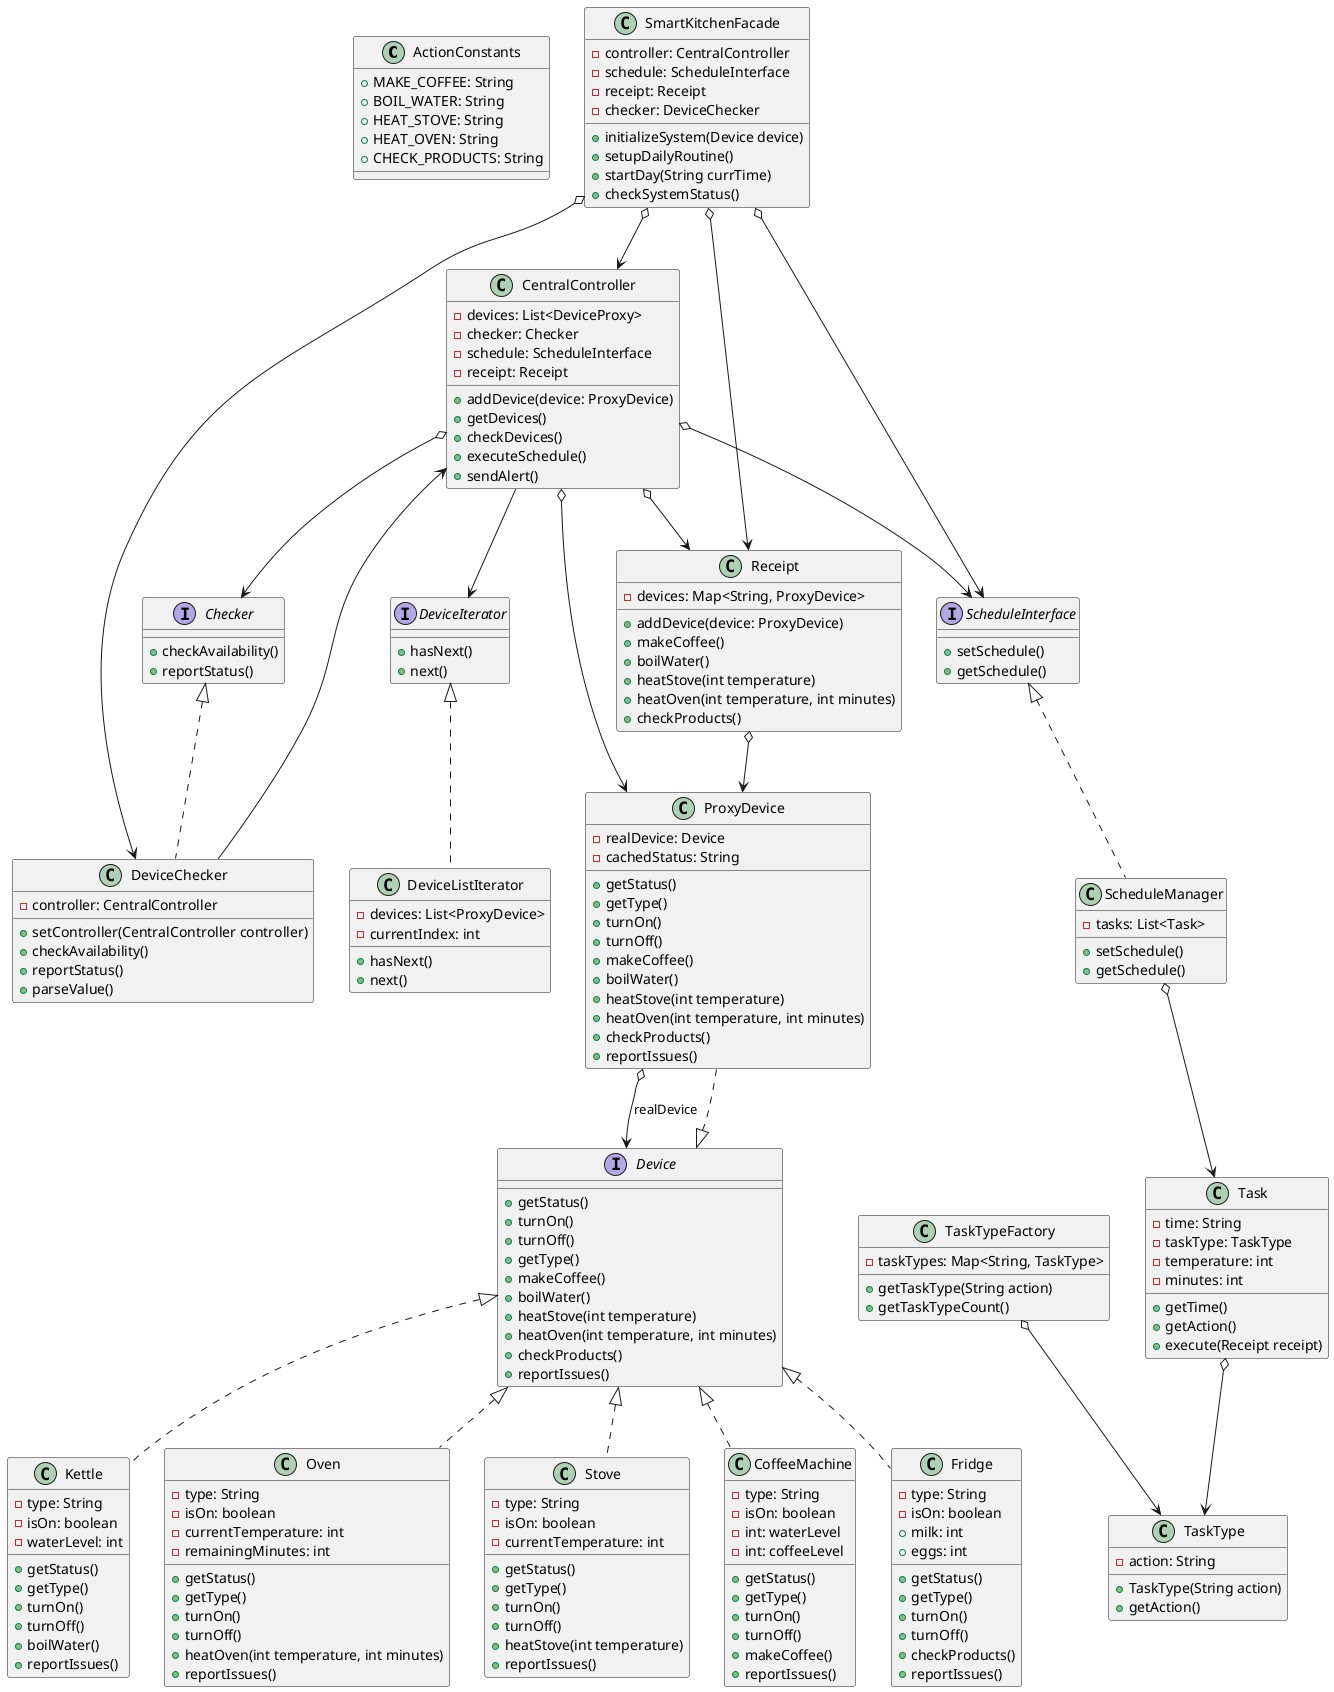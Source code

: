 @startuml

class ActionConstants{
    +MAKE_COFFEE: String
    +BOIL_WATER: String
    +HEAT_STOVE: String
    +HEAT_OVEN: String
    +CHECK_PRODUCTS: String
}

class CentralController {
    -devices: List<DeviceProxy>
    -checker: Checker
    -schedule: ScheduleInterface
    -receipt: Receipt
    +addDevice(device: ProxyDevice)
    +getDevices()
    +checkDevices()
    +executeSchedule()
    +sendAlert()
}

interface Checker {
    +checkAvailability()
    +reportStatus()
}

class CoffeeMachine {
    -type: String
    -isOn: boolean
    -int: waterLevel
    -int: coffeeLevel
    +getStatus()
    +getType()
    +turnOn()
    +turnOff()
    +makeCoffee()
    +reportIssues()
}

interface Device {
    +getStatus()
    +turnOn()
    +turnOff()
    +getType()
    +makeCoffee()
    +boilWater()
    +heatStove(int temperature)
    +heatOven(int temperature, int minutes)
    +checkProducts()
    +reportIssues()
}

class DeviceChecker {
    -controller: CentralController
    +setController(CentralController controller)
    +checkAvailability()
    +reportStatus()
    +parseValue()
}

interface DeviceIterator {
    +hasNext()
    +next()
}

class DeviceListIterator {
    -devices: List<ProxyDevice>
    -currentIndex: int
    +hasNext()
    +next()
}

class Fridge {
    -type: String
    -isOn: boolean
    +milk: int
    +eggs: int
    +getStatus()
    +getType()
    +turnOn()
    +turnOff()
    +checkProducts()
    +reportIssues()
}

class Kettle {
    -type: String
    -isOn: boolean
    -waterLevel: int
    +getStatus()
    +getType()
    +turnOn()
    +turnOff()
    +boilWater()
    +reportIssues()
}

class Oven {
    -type: String
    -isOn: boolean
    -currentTemperature: int
    -remainingMinutes: int
    +getStatus()
    +getType()
    +turnOn()
    +turnOff()
    +heatOven(int temperature, int minutes)
    +reportIssues()
}

class ProxyDevice {
    -realDevice: Device
    -cachedStatus: String
    +getStatus()
    +getType()
    +turnOn()
    +turnOff()
    +makeCoffee()
    +boilWater()
    +heatStove(int temperature)
    +heatOven(int temperature, int minutes)
    +checkProducts()
    +reportIssues()
}

class Receipt {
    -devices: Map<String, ProxyDevice>
    +addDevice(device: ProxyDevice)
    +makeCoffee()
    +boilWater()
    +heatStove(int temperature)
    +heatOven(int temperature, int minutes)
    +checkProducts()
}

interface ScheduleInterface {
    +setSchedule()
    +getSchedule()
}

class ScheduleManager {
    -tasks: List<Task>
    +setSchedule()
    +getSchedule()
}

class SmartKitchenFacade {
  -controller: CentralController
  -schedule: ScheduleInterface
  -receipt: Receipt
  -checker: DeviceChecker
  +initializeSystem(Device device)
  +setupDailyRoutine()
  +startDay(String currTime)
  +checkSystemStatus()
}

class Stove {
    -type: String
    -isOn: boolean
    -currentTemperature: int
    +getStatus()
    +getType()
    +turnOn()
    +turnOff()
    +heatStove(int temperature)
    +reportIssues()
}

class Task {
    -time: String
    -taskType: TaskType
    -temperature: int
    -minutes: int
    +getTime()
    +getAction()
    +execute(Receipt receipt)
}

class TaskType {
    -action: String
    +TaskType(String action)
    +getAction()
}

class TaskTypeFactory {
  -taskTypes: Map<String, TaskType>
  +getTaskType(String action)
  +getTaskTypeCount()
}

Device <|.. CoffeeMachine
Device <|.. Kettle
Device <|.. Stove
Device <|.. Oven
Device <|.. Fridge
Device <|.. ProxyDevice

ProxyDevice o--> Device : realDevice

ScheduleInterface <|.. ScheduleManager
Checker <|.. DeviceChecker
DeviceIterator <|.. DeviceListIterator

Task o--> TaskType
TaskTypeFactory o--> TaskType

CentralController o--> ProxyDevice
CentralController o--> Checker
CentralController o--> ScheduleInterface
CentralController o--> Receipt
CentralController --> DeviceIterator

Receipt o--> ProxyDevice
ScheduleManager o--> Task
DeviceChecker --> CentralController

SmartKitchenFacade o--> CentralController
SmartKitchenFacade o--> ScheduleInterface
SmartKitchenFacade o--> Receipt
SmartKitchenFacade o--> DeviceChecker

@enduml